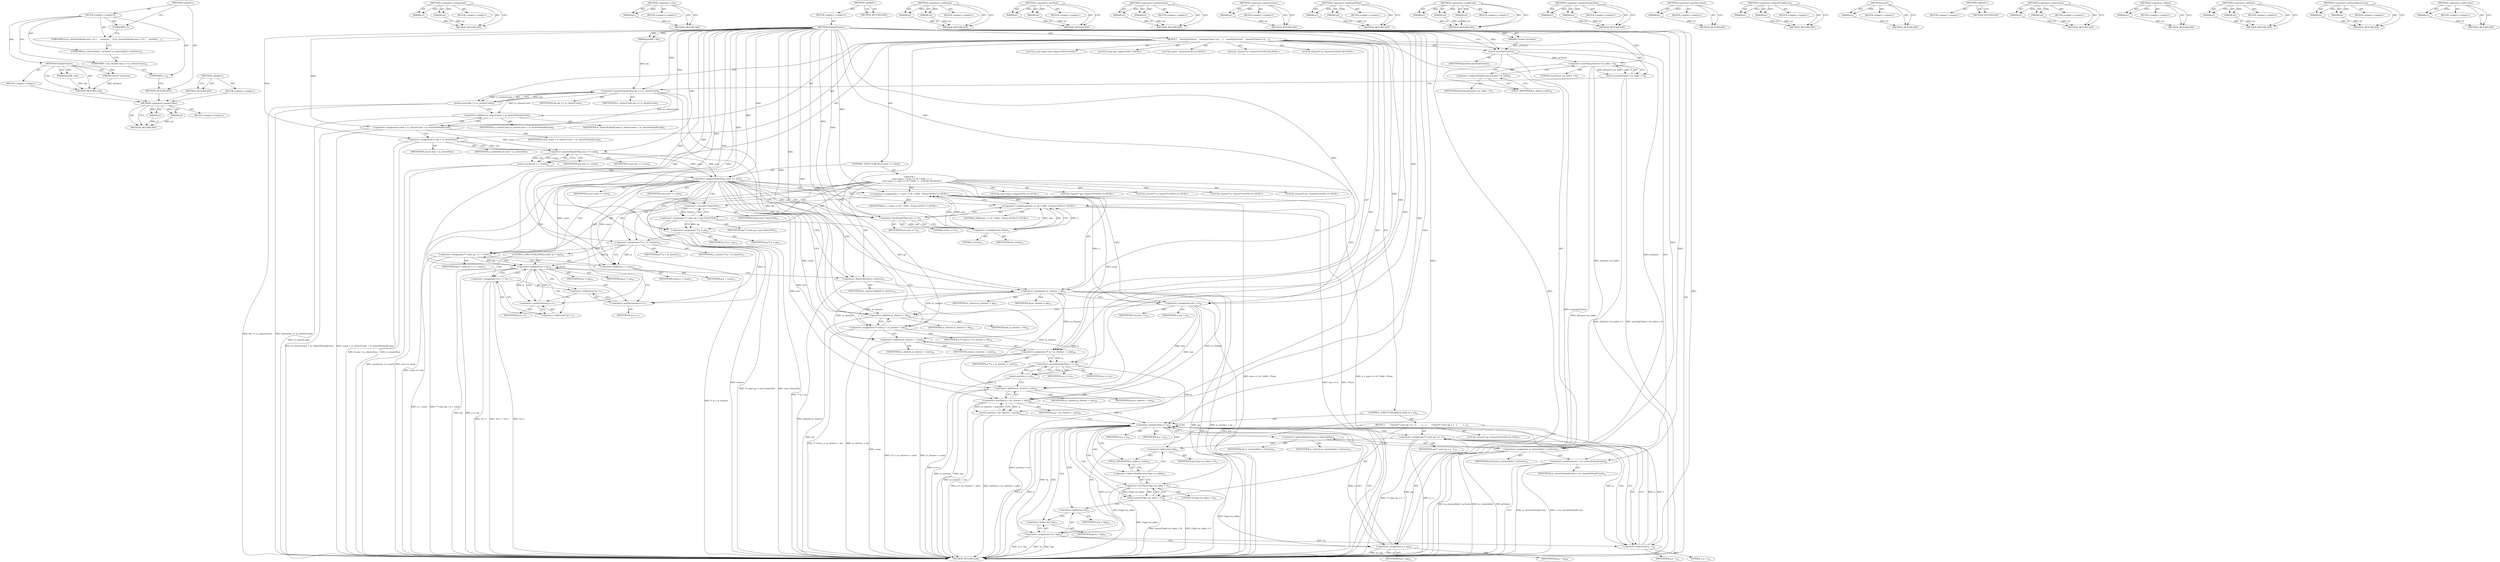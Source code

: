 digraph "&lt;global&gt;" {
vulnerable_243 [label=<(METHOD,&lt;operator&gt;.greaterThan)>];
vulnerable_244 [label=<(PARAM,p1)>];
vulnerable_245 [label=<(PARAM,p2)>];
vulnerable_246 [label=<(BLOCK,&lt;empty&gt;,&lt;empty&gt;)>];
vulnerable_247 [label=<(METHOD_RETURN,ANY)>];
vulnerable_196 [label=<(METHOD,&lt;operator&gt;.assignment)>];
vulnerable_197 [label=<(PARAM,p1)>];
vulnerable_198 [label=<(PARAM,p2)>];
vulnerable_199 [label=<(BLOCK,&lt;empty&gt;,&lt;empty&gt;)>];
vulnerable_200 [label=<(METHOD_RETURN,ANY)>];
vulnerable_222 [label=<(METHOD,&lt;operator&gt;.new)>];
vulnerable_223 [label=<(PARAM,p1)>];
vulnerable_224 [label=<(BLOCK,&lt;empty&gt;,&lt;empty&gt;)>];
vulnerable_225 [label=<(METHOD_RETURN,ANY)>];
vulnerable_6 [label=<(METHOD,&lt;global&gt;)<SUB>1</SUB>>];
vulnerable_7 [label=<(BLOCK,&lt;empty&gt;,&lt;empty&gt;)<SUB>1</SUB>>];
vulnerable_8 [label=<(METHOD,PreloadCluster)<SUB>1</SUB>>];
vulnerable_9 [label=<(PARAM,Cluster* pCluster)<SUB>1</SUB>>];
vulnerable_10 [label=<(PARAM,ptrdiff_t idx)<SUB>1</SUB>>];
vulnerable_11 [label=<(BLOCK,{
    assert(pCluster);
    assert(pCluster-&gt;m_...,{
    assert(pCluster);
    assert(pCluster-&gt;m_...)<SUB>2</SUB>>];
vulnerable_12 [label=<(assert,assert(pCluster))<SUB>3</SUB>>];
vulnerable_13 [label=<(IDENTIFIER,pCluster,assert(pCluster))<SUB>3</SUB>>];
vulnerable_14 [label=<(assert,assert(pCluster-&gt;m_index &lt; 0))<SUB>4</SUB>>];
vulnerable_15 [label=<(&lt;operator&gt;.lessThan,pCluster-&gt;m_index &lt; 0)<SUB>4</SUB>>];
vulnerable_16 [label=<(&lt;operator&gt;.indirectFieldAccess,pCluster-&gt;m_index)<SUB>4</SUB>>];
vulnerable_17 [label=<(IDENTIFIER,pCluster,pCluster-&gt;m_index &lt; 0)<SUB>4</SUB>>];
vulnerable_18 [label=<(FIELD_IDENTIFIER,m_index,m_index)<SUB>4</SUB>>];
vulnerable_19 [label=<(LITERAL,0,pCluster-&gt;m_index &lt; 0)<SUB>4</SUB>>];
vulnerable_20 [label=<(assert,assert(idx &gt;= m_clusterCount))<SUB>5</SUB>>];
vulnerable_21 [label=<(&lt;operator&gt;.greaterEqualsThan,idx &gt;= m_clusterCount)<SUB>5</SUB>>];
vulnerable_22 [label=<(IDENTIFIER,idx,idx &gt;= m_clusterCount)<SUB>5</SUB>>];
vulnerable_23 [label=<(IDENTIFIER,m_clusterCount,idx &gt;= m_clusterCount)<SUB>5</SUB>>];
vulnerable_24 [label="<(LOCAL,const long count: long)<SUB>6</SUB>>"];
vulnerable_25 [label=<(&lt;operator&gt;.assignment,count = m_clusterCount + m_clusterPreloadCount)<SUB>6</SUB>>];
vulnerable_26 [label=<(IDENTIFIER,count,count = m_clusterCount + m_clusterPreloadCount)<SUB>6</SUB>>];
vulnerable_27 [label=<(&lt;operator&gt;.addition,m_clusterCount + m_clusterPreloadCount)<SUB>6</SUB>>];
vulnerable_28 [label=<(IDENTIFIER,m_clusterCount,m_clusterCount + m_clusterPreloadCount)<SUB>6</SUB>>];
vulnerable_29 [label=<(IDENTIFIER,m_clusterPreloadCount,m_clusterCount + m_clusterPreloadCount)<SUB>6</SUB>>];
vulnerable_30 [label="<(LOCAL,long size: long)<SUB>7</SUB>>"];
vulnerable_31 [label=<(&lt;operator&gt;.assignment,&amp; size = m_clusterSize)<SUB>7</SUB>>];
vulnerable_32 [label=<(IDENTIFIER,size,&amp; size = m_clusterSize)<SUB>7</SUB>>];
vulnerable_33 [label=<(IDENTIFIER,m_clusterSize,&amp; size = m_clusterSize)<SUB>7</SUB>>];
vulnerable_34 [label=<(assert,assert(size &gt;= count))<SUB>8</SUB>>];
vulnerable_35 [label=<(&lt;operator&gt;.greaterEqualsThan,size &gt;= count)<SUB>8</SUB>>];
vulnerable_36 [label=<(IDENTIFIER,size,size &gt;= count)<SUB>8</SUB>>];
vulnerable_37 [label=<(IDENTIFIER,count,size &gt;= count)<SUB>8</SUB>>];
vulnerable_38 [label=<(CONTROL_STRUCTURE,IF,if (count &gt;= size))<SUB>9</SUB>>];
vulnerable_39 [label=<(&lt;operator&gt;.greaterEqualsThan,count &gt;= size)<SUB>9</SUB>>];
vulnerable_40 [label=<(IDENTIFIER,count,count &gt;= size)<SUB>9</SUB>>];
vulnerable_41 [label=<(IDENTIFIER,size,count &gt;= size)<SUB>9</SUB>>];
vulnerable_42 [label="<(BLOCK,{
        const long n = (size &lt;= 0) ? 2048 : 2...,{
        const long n = (size &lt;= 0) ? 2048 : 2...)<SUB>10</SUB>>"];
vulnerable_43 [label="<(LOCAL,const long n: long)<SUB>11</SUB>>"];
vulnerable_44 [label="<(&lt;operator&gt;.assignment,n = (size &lt;= 0) ? 2048 : 2*size)<SUB>11</SUB>>"];
vulnerable_45 [label="<(IDENTIFIER,n,n = (size &lt;= 0) ? 2048 : 2*size)<SUB>11</SUB>>"];
vulnerable_46 [label="<(&lt;operator&gt;.conditional,(size &lt;= 0) ? 2048 : 2*size)<SUB>11</SUB>>"];
vulnerable_47 [label=<(&lt;operator&gt;.lessEqualsThan,size &lt;= 0)<SUB>11</SUB>>];
vulnerable_48 [label=<(IDENTIFIER,size,size &lt;= 0)<SUB>11</SUB>>];
vulnerable_49 [label=<(LITERAL,0,size &lt;= 0)<SUB>11</SUB>>];
vulnerable_50 [label="<(LITERAL,2048,(size &lt;= 0) ? 2048 : 2*size)<SUB>11</SUB>>"];
vulnerable_51 [label=<(&lt;operator&gt;.multiplication,2*size)<SUB>11</SUB>>];
vulnerable_52 [label=<(LITERAL,2,2*size)<SUB>11</SUB>>];
vulnerable_53 [label=<(IDENTIFIER,size,2*size)<SUB>11</SUB>>];
vulnerable_54 [label="<(LOCAL,Cluster** qq: Cluster**)<SUB>12</SUB>>"];
vulnerable_55 [label=<(&lt;operator&gt;.assignment,** const qq = new Cluster*[n])<SUB>12</SUB>>];
vulnerable_56 [label=<(IDENTIFIER,qq,** const qq = new Cluster*[n])<SUB>12</SUB>>];
vulnerable_57 [label=<(&lt;operator&gt;.new,new Cluster*[n])<SUB>12</SUB>>];
vulnerable_58 [label=<(IDENTIFIER,Cluster,new Cluster*[n])<SUB>12</SUB>>];
vulnerable_59 [label="<(LOCAL,Cluster** q: Cluster**)<SUB>13</SUB>>"];
vulnerable_60 [label=<(&lt;operator&gt;.assignment,** q = qq)<SUB>13</SUB>>];
vulnerable_61 [label=<(IDENTIFIER,q,** q = qq)<SUB>13</SUB>>];
vulnerable_62 [label=<(IDENTIFIER,qq,** q = qq)<SUB>13</SUB>>];
vulnerable_63 [label="<(LOCAL,Cluster** p: Cluster**)<SUB>14</SUB>>"];
vulnerable_64 [label=<(&lt;operator&gt;.assignment,** p = m_clusters)<SUB>14</SUB>>];
vulnerable_65 [label=<(IDENTIFIER,p,** p = m_clusters)<SUB>14</SUB>>];
vulnerable_66 [label=<(IDENTIFIER,m_clusters,** p = m_clusters)<SUB>14</SUB>>];
vulnerable_67 [label="<(LOCAL,Cluster** pp: Cluster**)<SUB>15</SUB>>"];
vulnerable_68 [label=<(&lt;operator&gt;.assignment,** const pp = p + count)<SUB>15</SUB>>];
vulnerable_69 [label=<(IDENTIFIER,pp,** const pp = p + count)<SUB>15</SUB>>];
vulnerable_70 [label=<(&lt;operator&gt;.addition,p + count)<SUB>15</SUB>>];
vulnerable_71 [label=<(IDENTIFIER,p,p + count)<SUB>15</SUB>>];
vulnerable_72 [label=<(IDENTIFIER,count,p + count)<SUB>15</SUB>>];
vulnerable_73 [label=<(CONTROL_STRUCTURE,WHILE,while (p != pp))<SUB>16</SUB>>];
vulnerable_74 [label=<(&lt;operator&gt;.notEquals,p != pp)<SUB>16</SUB>>];
vulnerable_75 [label=<(IDENTIFIER,p,p != pp)<SUB>16</SUB>>];
vulnerable_76 [label=<(IDENTIFIER,pp,p != pp)<SUB>16</SUB>>];
vulnerable_77 [label=<(&lt;operator&gt;.assignment,*q++ = *p++)<SUB>17</SUB>>];
vulnerable_78 [label=<(&lt;operator&gt;.indirection,*q++)<SUB>17</SUB>>];
vulnerable_79 [label=<(&lt;operator&gt;.postIncrement,q++)<SUB>17</SUB>>];
vulnerable_80 [label=<(IDENTIFIER,q,q++)<SUB>17</SUB>>];
vulnerable_81 [label=<(&lt;operator&gt;.indirection,*p++)<SUB>17</SUB>>];
vulnerable_82 [label=<(&lt;operator&gt;.postIncrement,p++)<SUB>17</SUB>>];
vulnerable_83 [label=<(IDENTIFIER,p,p++)<SUB>17</SUB>>];
vulnerable_84 [label=<(&lt;operator&gt;.delete,delete[] m_clusters)<SUB>18</SUB>>];
vulnerable_85 [label=<(IDENTIFIER,m_clusters,delete[] m_clusters)<SUB>18</SUB>>];
vulnerable_86 [label=<(&lt;operator&gt;.assignment,m_clusters = qq)<SUB>19</SUB>>];
vulnerable_87 [label=<(IDENTIFIER,m_clusters,m_clusters = qq)<SUB>19</SUB>>];
vulnerable_88 [label=<(IDENTIFIER,qq,m_clusters = qq)<SUB>19</SUB>>];
vulnerable_89 [label=<(&lt;operator&gt;.assignment,size = n)<SUB>20</SUB>>];
vulnerable_90 [label=<(IDENTIFIER,size,size = n)<SUB>20</SUB>>];
vulnerable_91 [label=<(IDENTIFIER,n,size = n)<SUB>20</SUB>>];
vulnerable_92 [label="<(LOCAL,assert : assert)<SUB>22</SUB>>"];
vulnerable_93 [label="<(LOCAL,Cluster** p: Cluster**)<SUB>24</SUB>>"];
vulnerable_94 [label=<(&lt;operator&gt;.assignment,** const p = m_clusters + idx)<SUB>24</SUB>>];
vulnerable_95 [label=<(IDENTIFIER,p,** const p = m_clusters + idx)<SUB>24</SUB>>];
vulnerable_96 [label=<(&lt;operator&gt;.addition,m_clusters + idx)<SUB>24</SUB>>];
vulnerable_97 [label=<(IDENTIFIER,m_clusters,m_clusters + idx)<SUB>24</SUB>>];
vulnerable_98 [label=<(IDENTIFIER,idx,m_clusters + idx)<SUB>24</SUB>>];
vulnerable_99 [label="<(LOCAL,Cluster** q: Cluster**)<SUB>26</SUB>>"];
vulnerable_100 [label=<(&lt;operator&gt;.assignment,** q = m_clusters + count)<SUB>26</SUB>>];
vulnerable_101 [label=<(IDENTIFIER,q,** q = m_clusters + count)<SUB>26</SUB>>];
vulnerable_102 [label=<(&lt;operator&gt;.addition,m_clusters + count)<SUB>26</SUB>>];
vulnerable_103 [label=<(IDENTIFIER,m_clusters,m_clusters + count)<SUB>26</SUB>>];
vulnerable_104 [label=<(IDENTIFIER,count,m_clusters + count)<SUB>26</SUB>>];
vulnerable_105 [label=<(assert,assert(q &gt;= p))<SUB>27</SUB>>];
vulnerable_106 [label=<(&lt;operator&gt;.greaterEqualsThan,q &gt;= p)<SUB>27</SUB>>];
vulnerable_107 [label=<(IDENTIFIER,q,q &gt;= p)<SUB>27</SUB>>];
vulnerable_108 [label=<(IDENTIFIER,p,q &gt;= p)<SUB>27</SUB>>];
vulnerable_109 [label=<(assert,assert(q &lt; (m_clusters + size)))<SUB>28</SUB>>];
vulnerable_110 [label=<(&lt;operator&gt;.lessThan,q &lt; (m_clusters + size))<SUB>28</SUB>>];
vulnerable_111 [label=<(IDENTIFIER,q,q &lt; (m_clusters + size))<SUB>28</SUB>>];
vulnerable_112 [label=<(&lt;operator&gt;.addition,m_clusters + size)<SUB>28</SUB>>];
vulnerable_113 [label=<(IDENTIFIER,m_clusters,m_clusters + size)<SUB>28</SUB>>];
vulnerable_114 [label=<(IDENTIFIER,size,m_clusters + size)<SUB>28</SUB>>];
vulnerable_115 [label=<(CONTROL_STRUCTURE,WHILE,while (q &gt; p))<SUB>30</SUB>>];
vulnerable_116 [label=<(&lt;operator&gt;.greaterThan,q &gt; p)<SUB>30</SUB>>];
vulnerable_117 [label=<(IDENTIFIER,q,q &gt; p)<SUB>30</SUB>>];
vulnerable_118 [label=<(IDENTIFIER,p,q &gt; p)<SUB>30</SUB>>];
vulnerable_119 [label=<(BLOCK,{
        Cluster** const qq = q - 1;
        a...,{
        Cluster** const qq = q - 1;
        a...)<SUB>31</SUB>>];
vulnerable_120 [label="<(LOCAL,Cluster** qq: Cluster**)<SUB>32</SUB>>"];
vulnerable_121 [label=<(&lt;operator&gt;.assignment,** const qq = q - 1)<SUB>32</SUB>>];
vulnerable_122 [label=<(IDENTIFIER,qq,** const qq = q - 1)<SUB>32</SUB>>];
vulnerable_123 [label=<(&lt;operator&gt;.subtraction,q - 1)<SUB>32</SUB>>];
vulnerable_124 [label=<(IDENTIFIER,q,q - 1)<SUB>32</SUB>>];
vulnerable_125 [label=<(LITERAL,1,q - 1)<SUB>32</SUB>>];
vulnerable_126 [label=<(assert,assert((*qq)-&gt;m_index &lt; 0))<SUB>33</SUB>>];
vulnerable_127 [label=<(&lt;operator&gt;.lessThan,(*qq)-&gt;m_index &lt; 0)<SUB>33</SUB>>];
vulnerable_128 [label=<(&lt;operator&gt;.indirectFieldAccess,(*qq)-&gt;m_index)<SUB>33</SUB>>];
vulnerable_129 [label=<(&lt;operator&gt;.indirection,*qq)<SUB>33</SUB>>];
vulnerable_130 [label=<(IDENTIFIER,qq,(*qq)-&gt;m_index &lt; 0)<SUB>33</SUB>>];
vulnerable_131 [label=<(FIELD_IDENTIFIER,m_index,m_index)<SUB>33</SUB>>];
vulnerable_132 [label=<(LITERAL,0,(*qq)-&gt;m_index &lt; 0)<SUB>33</SUB>>];
vulnerable_133 [label=<(&lt;operator&gt;.assignment,*q = *qq)<SUB>35</SUB>>];
vulnerable_134 [label=<(&lt;operator&gt;.indirection,*q)<SUB>35</SUB>>];
vulnerable_135 [label=<(IDENTIFIER,q,*q = *qq)<SUB>35</SUB>>];
vulnerable_136 [label=<(&lt;operator&gt;.indirection,*qq)<SUB>35</SUB>>];
vulnerable_137 [label=<(IDENTIFIER,qq,*q = *qq)<SUB>35</SUB>>];
vulnerable_138 [label=<(&lt;operator&gt;.assignment,q = qq)<SUB>36</SUB>>];
vulnerable_139 [label=<(IDENTIFIER,q,q = qq)<SUB>36</SUB>>];
vulnerable_140 [label=<(IDENTIFIER,qq,q = qq)<SUB>36</SUB>>];
vulnerable_141 [label=<(&lt;operator&gt;.assignment,m_clusters[idx] = pCluster)<SUB>39</SUB>>];
vulnerable_142 [label=<(&lt;operator&gt;.indirectIndexAccess,m_clusters[idx])<SUB>39</SUB>>];
vulnerable_143 [label=<(IDENTIFIER,m_clusters,m_clusters[idx] = pCluster)<SUB>39</SUB>>];
vulnerable_144 [label=<(IDENTIFIER,idx,m_clusters[idx] = pCluster)<SUB>39</SUB>>];
vulnerable_145 [label=<(IDENTIFIER,pCluster,m_clusters[idx] = pCluster)<SUB>39</SUB>>];
vulnerable_146 [label=<(&lt;operator&gt;.preIncrement,++m_clusterPreloadCount)<SUB>40</SUB>>];
vulnerable_147 [label=<(IDENTIFIER,m_clusterPreloadCount,++m_clusterPreloadCount)<SUB>40</SUB>>];
vulnerable_148 [label=<(METHOD_RETURN,void)<SUB>1</SUB>>];
vulnerable_150 [label=<(METHOD_RETURN,ANY)<SUB>1</SUB>>];
vulnerable_226 [label=<(METHOD,&lt;operator&gt;.notEquals)>];
vulnerable_227 [label=<(PARAM,p1)>];
vulnerable_228 [label=<(PARAM,p2)>];
vulnerable_229 [label=<(BLOCK,&lt;empty&gt;,&lt;empty&gt;)>];
vulnerable_230 [label=<(METHOD_RETURN,ANY)>];
vulnerable_181 [label=<(METHOD,&lt;operator&gt;.lessThan)>];
vulnerable_182 [label=<(PARAM,p1)>];
vulnerable_183 [label=<(PARAM,p2)>];
vulnerable_184 [label=<(BLOCK,&lt;empty&gt;,&lt;empty&gt;)>];
vulnerable_185 [label=<(METHOD_RETURN,ANY)>];
vulnerable_217 [label=<(METHOD,&lt;operator&gt;.multiplication)>];
vulnerable_218 [label=<(PARAM,p1)>];
vulnerable_219 [label=<(PARAM,p2)>];
vulnerable_220 [label=<(BLOCK,&lt;empty&gt;,&lt;empty&gt;)>];
vulnerable_221 [label=<(METHOD_RETURN,ANY)>];
vulnerable_258 [label=<(METHOD,&lt;operator&gt;.preIncrement)>];
vulnerable_259 [label=<(PARAM,p1)>];
vulnerable_260 [label=<(BLOCK,&lt;empty&gt;,&lt;empty&gt;)>];
vulnerable_261 [label=<(METHOD_RETURN,ANY)>];
vulnerable_212 [label=<(METHOD,&lt;operator&gt;.lessEqualsThan)>];
vulnerable_213 [label=<(PARAM,p1)>];
vulnerable_214 [label=<(PARAM,p2)>];
vulnerable_215 [label=<(BLOCK,&lt;empty&gt;,&lt;empty&gt;)>];
vulnerable_216 [label=<(METHOD_RETURN,ANY)>];
vulnerable_206 [label=<(METHOD,&lt;operator&gt;.conditional)>];
vulnerable_207 [label=<(PARAM,p1)>];
vulnerable_208 [label=<(PARAM,p2)>];
vulnerable_209 [label=<(PARAM,p3)>];
vulnerable_210 [label=<(BLOCK,&lt;empty&gt;,&lt;empty&gt;)>];
vulnerable_211 [label=<(METHOD_RETURN,ANY)>];
vulnerable_191 [label=<(METHOD,&lt;operator&gt;.greaterEqualsThan)>];
vulnerable_192 [label=<(PARAM,p1)>];
vulnerable_193 [label=<(PARAM,p2)>];
vulnerable_194 [label=<(BLOCK,&lt;empty&gt;,&lt;empty&gt;)>];
vulnerable_195 [label=<(METHOD_RETURN,ANY)>];
vulnerable_235 [label=<(METHOD,&lt;operator&gt;.postIncrement)>];
vulnerable_236 [label=<(PARAM,p1)>];
vulnerable_237 [label=<(BLOCK,&lt;empty&gt;,&lt;empty&gt;)>];
vulnerable_238 [label=<(METHOD_RETURN,ANY)>];
vulnerable_186 [label=<(METHOD,&lt;operator&gt;.indirectFieldAccess)>];
vulnerable_187 [label=<(PARAM,p1)>];
vulnerable_188 [label=<(PARAM,p2)>];
vulnerable_189 [label=<(BLOCK,&lt;empty&gt;,&lt;empty&gt;)>];
vulnerable_190 [label=<(METHOD_RETURN,ANY)>];
vulnerable_177 [label=<(METHOD,assert)>];
vulnerable_178 [label=<(PARAM,p1)>];
vulnerable_179 [label=<(BLOCK,&lt;empty&gt;,&lt;empty&gt;)>];
vulnerable_180 [label=<(METHOD_RETURN,ANY)>];
vulnerable_171 [label=<(METHOD,&lt;global&gt;)<SUB>1</SUB>>];
vulnerable_172 [label=<(BLOCK,&lt;empty&gt;,&lt;empty&gt;)>];
vulnerable_173 [label=<(METHOD_RETURN,ANY)>];
vulnerable_248 [label=<(METHOD,&lt;operator&gt;.subtraction)>];
vulnerable_249 [label=<(PARAM,p1)>];
vulnerable_250 [label=<(PARAM,p2)>];
vulnerable_251 [label=<(BLOCK,&lt;empty&gt;,&lt;empty&gt;)>];
vulnerable_252 [label=<(METHOD_RETURN,ANY)>];
vulnerable_239 [label=<(METHOD,&lt;operator&gt;.delete)>];
vulnerable_240 [label=<(PARAM,p1)>];
vulnerable_241 [label=<(BLOCK,&lt;empty&gt;,&lt;empty&gt;)>];
vulnerable_242 [label=<(METHOD_RETURN,ANY)>];
vulnerable_201 [label=<(METHOD,&lt;operator&gt;.addition)>];
vulnerable_202 [label=<(PARAM,p1)>];
vulnerable_203 [label=<(PARAM,p2)>];
vulnerable_204 [label=<(BLOCK,&lt;empty&gt;,&lt;empty&gt;)>];
vulnerable_205 [label=<(METHOD_RETURN,ANY)>];
vulnerable_253 [label=<(METHOD,&lt;operator&gt;.indirectIndexAccess)>];
vulnerable_254 [label=<(PARAM,p1)>];
vulnerable_255 [label=<(PARAM,p2)>];
vulnerable_256 [label=<(BLOCK,&lt;empty&gt;,&lt;empty&gt;)>];
vulnerable_257 [label=<(METHOD_RETURN,ANY)>];
vulnerable_231 [label=<(METHOD,&lt;operator&gt;.indirection)>];
vulnerable_232 [label=<(PARAM,p1)>];
vulnerable_233 [label=<(BLOCK,&lt;empty&gt;,&lt;empty&gt;)>];
vulnerable_234 [label=<(METHOD_RETURN,ANY)>];
fixed_6 [label=<(METHOD,&lt;global&gt;)<SUB>1</SUB>>];
fixed_7 [label=<(BLOCK,&lt;empty&gt;,&lt;empty&gt;)<SUB>1</SUB>>];
fixed_8 [label=<(METHOD,PreloadCluster)<SUB>1</SUB>>];
fixed_9 [label=<(PARAM,Cluster* pCluster)<SUB>1</SUB>>];
fixed_10 [label=<(PARAM,ptrdiff_t idx)<SUB>1</SUB>>];
fixed_11 [label=<(BLOCK,&lt;empty&gt;,&lt;empty&gt;)>];
fixed_12 [label=<(METHOD_RETURN,void)<SUB>1</SUB>>];
fixed_14 [label=<(UNKNOWN,),))<SUB>1</SUB>>];
fixed_15 [label=<(UNKNOWN,if (m_clusterPreloadCount &gt; 0) {
     assert(m_...,if (m_clusterPreloadCount &gt; 0) {
     assert(m_...)<SUB>2</SUB>>];
fixed_16 [label=<(UNKNOWN,m_clusters[idx] = pCluster;,m_clusters[idx] = pCluster;)<SUB>24</SUB>>];
fixed_17 [label=<(UNKNOWN,++m_clusterCount;,++m_clusterCount;)<SUB>25</SUB>>];
fixed_18 [label=<(UNKNOWN,},})<SUB>26</SUB>>];
fixed_19 [label=<(METHOD_RETURN,ANY)<SUB>1</SUB>>];
fixed_30 [label=<(METHOD,&lt;global&gt;)<SUB>1</SUB>>];
fixed_31 [label=<(BLOCK,&lt;empty&gt;,&lt;empty&gt;)>];
fixed_32 [label=<(METHOD_RETURN,ANY)>];
vulnerable_243 -> vulnerable_244  [key=0, label="AST: "];
vulnerable_243 -> vulnerable_244  [key=1, label="DDG: "];
vulnerable_243 -> vulnerable_246  [key=0, label="AST: "];
vulnerable_243 -> vulnerable_245  [key=0, label="AST: "];
vulnerable_243 -> vulnerable_245  [key=1, label="DDG: "];
vulnerable_243 -> vulnerable_247  [key=0, label="AST: "];
vulnerable_243 -> vulnerable_247  [key=1, label="CFG: "];
vulnerable_244 -> vulnerable_247  [key=0, label="DDG: p1"];
vulnerable_245 -> vulnerable_247  [key=0, label="DDG: p2"];
vulnerable_196 -> vulnerable_197  [key=0, label="AST: "];
vulnerable_196 -> vulnerable_197  [key=1, label="DDG: "];
vulnerable_196 -> vulnerable_199  [key=0, label="AST: "];
vulnerable_196 -> vulnerable_198  [key=0, label="AST: "];
vulnerable_196 -> vulnerable_198  [key=1, label="DDG: "];
vulnerable_196 -> vulnerable_200  [key=0, label="AST: "];
vulnerable_196 -> vulnerable_200  [key=1, label="CFG: "];
vulnerable_197 -> vulnerable_200  [key=0, label="DDG: p1"];
vulnerable_198 -> vulnerable_200  [key=0, label="DDG: p2"];
vulnerable_222 -> vulnerable_223  [key=0, label="AST: "];
vulnerable_222 -> vulnerable_223  [key=1, label="DDG: "];
vulnerable_222 -> vulnerable_224  [key=0, label="AST: "];
vulnerable_222 -> vulnerable_225  [key=0, label="AST: "];
vulnerable_222 -> vulnerable_225  [key=1, label="CFG: "];
vulnerable_223 -> vulnerable_225  [key=0, label="DDG: p1"];
vulnerable_6 -> vulnerable_7  [key=0, label="AST: "];
vulnerable_6 -> vulnerable_150  [key=0, label="AST: "];
vulnerable_6 -> vulnerable_150  [key=1, label="CFG: "];
vulnerable_7 -> vulnerable_8  [key=0, label="AST: "];
vulnerable_8 -> vulnerable_9  [key=0, label="AST: "];
vulnerable_8 -> vulnerable_9  [key=1, label="DDG: "];
vulnerable_8 -> vulnerable_10  [key=0, label="AST: "];
vulnerable_8 -> vulnerable_10  [key=1, label="DDG: "];
vulnerable_8 -> vulnerable_11  [key=0, label="AST: "];
vulnerable_8 -> vulnerable_148  [key=0, label="AST: "];
vulnerable_8 -> vulnerable_12  [key=0, label="CFG: "];
vulnerable_8 -> vulnerable_12  [key=1, label="DDG: "];
vulnerable_8 -> vulnerable_25  [key=0, label="DDG: "];
vulnerable_8 -> vulnerable_31  [key=0, label="DDG: "];
vulnerable_8 -> vulnerable_94  [key=0, label="DDG: "];
vulnerable_8 -> vulnerable_100  [key=0, label="DDG: "];
vulnerable_8 -> vulnerable_141  [key=0, label="DDG: "];
vulnerable_8 -> vulnerable_146  [key=0, label="DDG: "];
vulnerable_8 -> vulnerable_15  [key=0, label="DDG: "];
vulnerable_8 -> vulnerable_21  [key=0, label="DDG: "];
vulnerable_8 -> vulnerable_27  [key=0, label="DDG: "];
vulnerable_8 -> vulnerable_35  [key=0, label="DDG: "];
vulnerable_8 -> vulnerable_39  [key=0, label="DDG: "];
vulnerable_8 -> vulnerable_44  [key=0, label="DDG: "];
vulnerable_8 -> vulnerable_60  [key=0, label="DDG: "];
vulnerable_8 -> vulnerable_64  [key=0, label="DDG: "];
vulnerable_8 -> vulnerable_68  [key=0, label="DDG: "];
vulnerable_8 -> vulnerable_86  [key=0, label="DDG: "];
vulnerable_8 -> vulnerable_89  [key=0, label="DDG: "];
vulnerable_8 -> vulnerable_96  [key=0, label="DDG: "];
vulnerable_8 -> vulnerable_102  [key=0, label="DDG: "];
vulnerable_8 -> vulnerable_106  [key=0, label="DDG: "];
vulnerable_8 -> vulnerable_110  [key=0, label="DDG: "];
vulnerable_8 -> vulnerable_116  [key=0, label="DDG: "];
vulnerable_8 -> vulnerable_138  [key=0, label="DDG: "];
vulnerable_8 -> vulnerable_84  [key=0, label="DDG: "];
vulnerable_8 -> vulnerable_112  [key=0, label="DDG: "];
vulnerable_8 -> vulnerable_46  [key=0, label="DDG: "];
vulnerable_8 -> vulnerable_57  [key=0, label="DDG: "];
vulnerable_8 -> vulnerable_70  [key=0, label="DDG: "];
vulnerable_8 -> vulnerable_74  [key=0, label="DDG: "];
vulnerable_8 -> vulnerable_123  [key=0, label="DDG: "];
vulnerable_8 -> vulnerable_127  [key=0, label="DDG: "];
vulnerable_8 -> vulnerable_47  [key=0, label="DDG: "];
vulnerable_8 -> vulnerable_51  [key=0, label="DDG: "];
vulnerable_8 -> vulnerable_79  [key=0, label="DDG: "];
vulnerable_8 -> vulnerable_82  [key=0, label="DDG: "];
vulnerable_9 -> vulnerable_12  [key=0, label="DDG: pCluster"];
vulnerable_10 -> vulnerable_21  [key=0, label="DDG: idx"];
vulnerable_11 -> vulnerable_12  [key=0, label="AST: "];
vulnerable_11 -> vulnerable_14  [key=0, label="AST: "];
vulnerable_11 -> vulnerable_20  [key=0, label="AST: "];
vulnerable_11 -> vulnerable_24  [key=0, label="AST: "];
vulnerable_11 -> vulnerable_25  [key=0, label="AST: "];
vulnerable_11 -> vulnerable_30  [key=0, label="AST: "];
vulnerable_11 -> vulnerable_31  [key=0, label="AST: "];
vulnerable_11 -> vulnerable_34  [key=0, label="AST: "];
vulnerable_11 -> vulnerable_38  [key=0, label="AST: "];
vulnerable_11 -> vulnerable_92  [key=0, label="AST: "];
vulnerable_11 -> vulnerable_93  [key=0, label="AST: "];
vulnerable_11 -> vulnerable_94  [key=0, label="AST: "];
vulnerable_11 -> vulnerable_99  [key=0, label="AST: "];
vulnerable_11 -> vulnerable_100  [key=0, label="AST: "];
vulnerable_11 -> vulnerable_105  [key=0, label="AST: "];
vulnerable_11 -> vulnerable_109  [key=0, label="AST: "];
vulnerable_11 -> vulnerable_115  [key=0, label="AST: "];
vulnerable_11 -> vulnerable_141  [key=0, label="AST: "];
vulnerable_11 -> vulnerable_146  [key=0, label="AST: "];
vulnerable_12 -> vulnerable_13  [key=0, label="AST: "];
vulnerable_12 -> vulnerable_18  [key=0, label="CFG: "];
vulnerable_12 -> vulnerable_148  [key=0, label="DDG: assert(pCluster)"];
vulnerable_12 -> vulnerable_141  [key=0, label="DDG: pCluster"];
vulnerable_12 -> vulnerable_15  [key=0, label="DDG: pCluster"];
vulnerable_14 -> vulnerable_15  [key=0, label="AST: "];
vulnerable_14 -> vulnerable_21  [key=0, label="CFG: "];
vulnerable_14 -> vulnerable_148  [key=0, label="DDG: pCluster-&gt;m_index &lt; 0"];
vulnerable_14 -> vulnerable_148  [key=1, label="DDG: assert(pCluster-&gt;m_index &lt; 0)"];
vulnerable_15 -> vulnerable_16  [key=0, label="AST: "];
vulnerable_15 -> vulnerable_19  [key=0, label="AST: "];
vulnerable_15 -> vulnerable_14  [key=0, label="CFG: "];
vulnerable_15 -> vulnerable_14  [key=1, label="DDG: pCluster-&gt;m_index"];
vulnerable_15 -> vulnerable_14  [key=2, label="DDG: 0"];
vulnerable_15 -> vulnerable_148  [key=0, label="DDG: pCluster-&gt;m_index"];
vulnerable_15 -> vulnerable_141  [key=0, label="DDG: pCluster-&gt;m_index"];
vulnerable_16 -> vulnerable_17  [key=0, label="AST: "];
vulnerable_16 -> vulnerable_18  [key=0, label="AST: "];
vulnerable_16 -> vulnerable_15  [key=0, label="CFG: "];
vulnerable_18 -> vulnerable_16  [key=0, label="CFG: "];
vulnerable_20 -> vulnerable_21  [key=0, label="AST: "];
vulnerable_20 -> vulnerable_27  [key=0, label="CFG: "];
vulnerable_20 -> vulnerable_148  [key=0, label="DDG: idx &gt;= m_clusterCount"];
vulnerable_20 -> vulnerable_148  [key=1, label="DDG: assert(idx &gt;= m_clusterCount)"];
vulnerable_21 -> vulnerable_22  [key=0, label="AST: "];
vulnerable_21 -> vulnerable_23  [key=0, label="AST: "];
vulnerable_21 -> vulnerable_20  [key=0, label="CFG: "];
vulnerable_21 -> vulnerable_20  [key=1, label="DDG: idx"];
vulnerable_21 -> vulnerable_20  [key=2, label="DDG: m_clusterCount"];
vulnerable_21 -> vulnerable_25  [key=0, label="DDG: m_clusterCount"];
vulnerable_21 -> vulnerable_94  [key=0, label="DDG: idx"];
vulnerable_21 -> vulnerable_27  [key=0, label="DDG: m_clusterCount"];
vulnerable_21 -> vulnerable_96  [key=0, label="DDG: idx"];
vulnerable_25 -> vulnerable_26  [key=0, label="AST: "];
vulnerable_25 -> vulnerable_27  [key=0, label="AST: "];
vulnerable_25 -> vulnerable_31  [key=0, label="CFG: "];
vulnerable_25 -> vulnerable_148  [key=0, label="DDG: m_clusterCount + m_clusterPreloadCount"];
vulnerable_25 -> vulnerable_148  [key=1, label="DDG: count = m_clusterCount + m_clusterPreloadCount"];
vulnerable_25 -> vulnerable_35  [key=0, label="DDG: count"];
vulnerable_27 -> vulnerable_28  [key=0, label="AST: "];
vulnerable_27 -> vulnerable_29  [key=0, label="AST: "];
vulnerable_27 -> vulnerable_25  [key=0, label="CFG: "];
vulnerable_27 -> vulnerable_148  [key=0, label="DDG: m_clusterCount"];
vulnerable_31 -> vulnerable_32  [key=0, label="AST: "];
vulnerable_31 -> vulnerable_33  [key=0, label="AST: "];
vulnerable_31 -> vulnerable_35  [key=0, label="CFG: "];
vulnerable_31 -> vulnerable_35  [key=1, label="DDG: size"];
vulnerable_31 -> vulnerable_148  [key=0, label="DDG: &amp; size = m_clusterSize"];
vulnerable_31 -> vulnerable_148  [key=1, label="DDG: m_clusterSize"];
vulnerable_34 -> vulnerable_35  [key=0, label="AST: "];
vulnerable_34 -> vulnerable_39  [key=0, label="CFG: "];
vulnerable_34 -> vulnerable_148  [key=0, label="DDG: size &gt;= count"];
vulnerable_34 -> vulnerable_148  [key=1, label="DDG: assert(size &gt;= count)"];
vulnerable_35 -> vulnerable_36  [key=0, label="AST: "];
vulnerable_35 -> vulnerable_37  [key=0, label="AST: "];
vulnerable_35 -> vulnerable_34  [key=0, label="CFG: "];
vulnerable_35 -> vulnerable_34  [key=1, label="DDG: size"];
vulnerable_35 -> vulnerable_34  [key=2, label="DDG: count"];
vulnerable_35 -> vulnerable_39  [key=0, label="DDG: count"];
vulnerable_35 -> vulnerable_39  [key=1, label="DDG: size"];
vulnerable_38 -> vulnerable_39  [key=0, label="AST: "];
vulnerable_38 -> vulnerable_42  [key=0, label="AST: "];
vulnerable_39 -> vulnerable_40  [key=0, label="AST: "];
vulnerable_39 -> vulnerable_41  [key=0, label="AST: "];
vulnerable_39 -> vulnerable_47  [key=0, label="CFG: "];
vulnerable_39 -> vulnerable_47  [key=1, label="DDG: size"];
vulnerable_39 -> vulnerable_47  [key=2, label="CDG: "];
vulnerable_39 -> vulnerable_96  [key=0, label="CFG: "];
vulnerable_39 -> vulnerable_148  [key=0, label="DDG: count &gt;= size"];
vulnerable_39 -> vulnerable_100  [key=0, label="DDG: count"];
vulnerable_39 -> vulnerable_68  [key=0, label="DDG: count"];
vulnerable_39 -> vulnerable_68  [key=1, label="CDG: "];
vulnerable_39 -> vulnerable_102  [key=0, label="DDG: count"];
vulnerable_39 -> vulnerable_110  [key=0, label="DDG: size"];
vulnerable_39 -> vulnerable_112  [key=0, label="DDG: size"];
vulnerable_39 -> vulnerable_70  [key=0, label="DDG: count"];
vulnerable_39 -> vulnerable_70  [key=1, label="CDG: "];
vulnerable_39 -> vulnerable_60  [key=0, label="CDG: "];
vulnerable_39 -> vulnerable_64  [key=0, label="CDG: "];
vulnerable_39 -> vulnerable_57  [key=0, label="CDG: "];
vulnerable_39 -> vulnerable_89  [key=0, label="CDG: "];
vulnerable_39 -> vulnerable_46  [key=0, label="CDG: "];
vulnerable_39 -> vulnerable_84  [key=0, label="CDG: "];
vulnerable_39 -> vulnerable_74  [key=0, label="CDG: "];
vulnerable_39 -> vulnerable_44  [key=0, label="CDG: "];
vulnerable_39 -> vulnerable_55  [key=0, label="CDG: "];
vulnerable_39 -> vulnerable_86  [key=0, label="CDG: "];
vulnerable_42 -> vulnerable_43  [key=0, label="AST: "];
vulnerable_42 -> vulnerable_44  [key=0, label="AST: "];
vulnerable_42 -> vulnerable_54  [key=0, label="AST: "];
vulnerable_42 -> vulnerable_55  [key=0, label="AST: "];
vulnerable_42 -> vulnerable_59  [key=0, label="AST: "];
vulnerable_42 -> vulnerable_60  [key=0, label="AST: "];
vulnerable_42 -> vulnerable_63  [key=0, label="AST: "];
vulnerable_42 -> vulnerable_64  [key=0, label="AST: "];
vulnerable_42 -> vulnerable_67  [key=0, label="AST: "];
vulnerable_42 -> vulnerable_68  [key=0, label="AST: "];
vulnerable_42 -> vulnerable_73  [key=0, label="AST: "];
vulnerable_42 -> vulnerable_84  [key=0, label="AST: "];
vulnerable_42 -> vulnerable_86  [key=0, label="AST: "];
vulnerable_42 -> vulnerable_89  [key=0, label="AST: "];
vulnerable_44 -> vulnerable_45  [key=0, label="AST: "];
vulnerable_44 -> vulnerable_46  [key=0, label="AST: "];
vulnerable_44 -> vulnerable_57  [key=0, label="CFG: "];
vulnerable_44 -> vulnerable_148  [key=0, label="DDG: (size &lt;= 0) ? 2048 : 2*size"];
vulnerable_44 -> vulnerable_148  [key=1, label="DDG: n = (size &lt;= 0) ? 2048 : 2*size"];
vulnerable_44 -> vulnerable_89  [key=0, label="DDG: n"];
vulnerable_46 -> vulnerable_47  [key=0, label="AST: "];
vulnerable_46 -> vulnerable_50  [key=0, label="AST: "];
vulnerable_46 -> vulnerable_51  [key=0, label="AST: "];
vulnerable_46 -> vulnerable_44  [key=0, label="CFG: "];
vulnerable_46 -> vulnerable_148  [key=0, label="DDG: size &lt;= 0"];
vulnerable_46 -> vulnerable_148  [key=1, label="DDG: 2*size"];
vulnerable_47 -> vulnerable_48  [key=0, label="AST: "];
vulnerable_47 -> vulnerable_49  [key=0, label="AST: "];
vulnerable_47 -> vulnerable_46  [key=0, label="CFG: "];
vulnerable_47 -> vulnerable_51  [key=0, label="CFG: "];
vulnerable_47 -> vulnerable_51  [key=1, label="DDG: size"];
vulnerable_47 -> vulnerable_51  [key=2, label="CDG: "];
vulnerable_51 -> vulnerable_52  [key=0, label="AST: "];
vulnerable_51 -> vulnerable_53  [key=0, label="AST: "];
vulnerable_51 -> vulnerable_46  [key=0, label="CFG: "];
vulnerable_51 -> vulnerable_46  [key=1, label="DDG: 2"];
vulnerable_51 -> vulnerable_46  [key=2, label="DDG: size"];
vulnerable_51 -> vulnerable_44  [key=0, label="DDG: 2"];
vulnerable_51 -> vulnerable_44  [key=1, label="DDG: size"];
vulnerable_55 -> vulnerable_56  [key=0, label="AST: "];
vulnerable_55 -> vulnerable_57  [key=0, label="AST: "];
vulnerable_55 -> vulnerable_60  [key=0, label="CFG: "];
vulnerable_55 -> vulnerable_60  [key=1, label="DDG: qq"];
vulnerable_55 -> vulnerable_148  [key=0, label="DDG: new Cluster*[n]"];
vulnerable_55 -> vulnerable_148  [key=1, label="DDG: ** const qq = new Cluster*[n]"];
vulnerable_55 -> vulnerable_86  [key=0, label="DDG: qq"];
vulnerable_57 -> vulnerable_58  [key=0, label="AST: "];
vulnerable_57 -> vulnerable_55  [key=0, label="CFG: "];
vulnerable_57 -> vulnerable_55  [key=1, label="DDG: Cluster"];
vulnerable_57 -> vulnerable_148  [key=0, label="DDG: Cluster"];
vulnerable_60 -> vulnerable_61  [key=0, label="AST: "];
vulnerable_60 -> vulnerable_62  [key=0, label="AST: "];
vulnerable_60 -> vulnerable_64  [key=0, label="CFG: "];
vulnerable_60 -> vulnerable_148  [key=0, label="DDG: ** q = qq"];
vulnerable_60 -> vulnerable_79  [key=0, label="DDG: q"];
vulnerable_64 -> vulnerable_65  [key=0, label="AST: "];
vulnerable_64 -> vulnerable_66  [key=0, label="AST: "];
vulnerable_64 -> vulnerable_70  [key=0, label="CFG: "];
vulnerable_64 -> vulnerable_70  [key=1, label="DDG: p"];
vulnerable_64 -> vulnerable_148  [key=0, label="DDG: ** p = m_clusters"];
vulnerable_64 -> vulnerable_68  [key=0, label="DDG: p"];
vulnerable_64 -> vulnerable_74  [key=0, label="DDG: p"];
vulnerable_68 -> vulnerable_69  [key=0, label="AST: "];
vulnerable_68 -> vulnerable_70  [key=0, label="AST: "];
vulnerable_68 -> vulnerable_74  [key=0, label="CFG: "];
vulnerable_68 -> vulnerable_74  [key=1, label="DDG: pp"];
vulnerable_68 -> vulnerable_148  [key=0, label="DDG: p + count"];
vulnerable_68 -> vulnerable_148  [key=1, label="DDG: ** const pp = p + count"];
vulnerable_70 -> vulnerable_71  [key=0, label="AST: "];
vulnerable_70 -> vulnerable_72  [key=0, label="AST: "];
vulnerable_70 -> vulnerable_68  [key=0, label="CFG: "];
vulnerable_73 -> vulnerable_74  [key=0, label="AST: "];
vulnerable_73 -> vulnerable_77  [key=0, label="AST: "];
vulnerable_74 -> vulnerable_75  [key=0, label="AST: "];
vulnerable_74 -> vulnerable_76  [key=0, label="AST: "];
vulnerable_74 -> vulnerable_79  [key=0, label="CFG: "];
vulnerable_74 -> vulnerable_79  [key=1, label="CDG: "];
vulnerable_74 -> vulnerable_84  [key=0, label="CFG: "];
vulnerable_74 -> vulnerable_148  [key=0, label="DDG: pp"];
vulnerable_74 -> vulnerable_148  [key=1, label="DDG: p != pp"];
vulnerable_74 -> vulnerable_82  [key=0, label="DDG: p"];
vulnerable_74 -> vulnerable_82  [key=1, label="CDG: "];
vulnerable_74 -> vulnerable_77  [key=0, label="CDG: "];
vulnerable_74 -> vulnerable_81  [key=0, label="CDG: "];
vulnerable_74 -> vulnerable_74  [key=0, label="CDG: "];
vulnerable_74 -> vulnerable_78  [key=0, label="CDG: "];
vulnerable_77 -> vulnerable_78  [key=0, label="AST: "];
vulnerable_77 -> vulnerable_81  [key=0, label="AST: "];
vulnerable_77 -> vulnerable_74  [key=0, label="CFG: "];
vulnerable_77 -> vulnerable_148  [key=0, label="DDG: *q++"];
vulnerable_77 -> vulnerable_148  [key=1, label="DDG: *p++"];
vulnerable_77 -> vulnerable_148  [key=2, label="DDG: *q++ = *p++"];
vulnerable_78 -> vulnerable_79  [key=0, label="AST: "];
vulnerable_78 -> vulnerable_82  [key=0, label="CFG: "];
vulnerable_79 -> vulnerable_80  [key=0, label="AST: "];
vulnerable_79 -> vulnerable_78  [key=0, label="CFG: "];
vulnerable_81 -> vulnerable_82  [key=0, label="AST: "];
vulnerable_81 -> vulnerable_77  [key=0, label="CFG: "];
vulnerable_82 -> vulnerable_83  [key=0, label="AST: "];
vulnerable_82 -> vulnerable_81  [key=0, label="CFG: "];
vulnerable_82 -> vulnerable_74  [key=0, label="DDG: p"];
vulnerable_84 -> vulnerable_85  [key=0, label="AST: "];
vulnerable_84 -> vulnerable_86  [key=0, label="CFG: "];
vulnerable_84 -> vulnerable_148  [key=0, label="DDG: delete[] m_clusters"];
vulnerable_86 -> vulnerable_87  [key=0, label="AST: "];
vulnerable_86 -> vulnerable_88  [key=0, label="AST: "];
vulnerable_86 -> vulnerable_89  [key=0, label="CFG: "];
vulnerable_86 -> vulnerable_148  [key=0, label="DDG: qq"];
vulnerable_86 -> vulnerable_148  [key=1, label="DDG: m_clusters = qq"];
vulnerable_86 -> vulnerable_94  [key=0, label="DDG: m_clusters"];
vulnerable_86 -> vulnerable_100  [key=0, label="DDG: m_clusters"];
vulnerable_86 -> vulnerable_96  [key=0, label="DDG: m_clusters"];
vulnerable_86 -> vulnerable_102  [key=0, label="DDG: m_clusters"];
vulnerable_86 -> vulnerable_110  [key=0, label="DDG: m_clusters"];
vulnerable_86 -> vulnerable_112  [key=0, label="DDG: m_clusters"];
vulnerable_89 -> vulnerable_90  [key=0, label="AST: "];
vulnerable_89 -> vulnerable_91  [key=0, label="AST: "];
vulnerable_89 -> vulnerable_96  [key=0, label="CFG: "];
vulnerable_89 -> vulnerable_148  [key=0, label="DDG: n"];
vulnerable_89 -> vulnerable_148  [key=1, label="DDG: size = n"];
vulnerable_89 -> vulnerable_110  [key=0, label="DDG: size"];
vulnerable_89 -> vulnerable_112  [key=0, label="DDG: size"];
vulnerable_94 -> vulnerable_95  [key=0, label="AST: "];
vulnerable_94 -> vulnerable_96  [key=0, label="AST: "];
vulnerable_94 -> vulnerable_102  [key=0, label="CFG: "];
vulnerable_94 -> vulnerable_148  [key=0, label="DDG: m_clusters + idx"];
vulnerable_94 -> vulnerable_148  [key=1, label="DDG: ** const p = m_clusters + idx"];
vulnerable_94 -> vulnerable_106  [key=0, label="DDG: p"];
vulnerable_96 -> vulnerable_97  [key=0, label="AST: "];
vulnerable_96 -> vulnerable_98  [key=0, label="AST: "];
vulnerable_96 -> vulnerable_94  [key=0, label="CFG: "];
vulnerable_96 -> vulnerable_148  [key=0, label="DDG: idx"];
vulnerable_100 -> vulnerable_101  [key=0, label="AST: "];
vulnerable_100 -> vulnerable_102  [key=0, label="AST: "];
vulnerable_100 -> vulnerable_106  [key=0, label="CFG: "];
vulnerable_100 -> vulnerable_106  [key=1, label="DDG: q"];
vulnerable_100 -> vulnerable_148  [key=0, label="DDG: m_clusters + count"];
vulnerable_100 -> vulnerable_148  [key=1, label="DDG: ** q = m_clusters + count"];
vulnerable_102 -> vulnerable_103  [key=0, label="AST: "];
vulnerable_102 -> vulnerable_104  [key=0, label="AST: "];
vulnerable_102 -> vulnerable_100  [key=0, label="CFG: "];
vulnerable_102 -> vulnerable_148  [key=0, label="DDG: count"];
vulnerable_105 -> vulnerable_106  [key=0, label="AST: "];
vulnerable_105 -> vulnerable_112  [key=0, label="CFG: "];
vulnerable_105 -> vulnerable_148  [key=0, label="DDG: q &gt;= p"];
vulnerable_105 -> vulnerable_148  [key=1, label="DDG: assert(q &gt;= p)"];
vulnerable_106 -> vulnerable_107  [key=0, label="AST: "];
vulnerable_106 -> vulnerable_108  [key=0, label="AST: "];
vulnerable_106 -> vulnerable_105  [key=0, label="CFG: "];
vulnerable_106 -> vulnerable_105  [key=1, label="DDG: q"];
vulnerable_106 -> vulnerable_105  [key=2, label="DDG: p"];
vulnerable_106 -> vulnerable_110  [key=0, label="DDG: q"];
vulnerable_106 -> vulnerable_116  [key=0, label="DDG: p"];
vulnerable_109 -> vulnerable_110  [key=0, label="AST: "];
vulnerable_109 -> vulnerable_116  [key=0, label="CFG: "];
vulnerable_109 -> vulnerable_148  [key=0, label="DDG: q &lt; (m_clusters + size)"];
vulnerable_109 -> vulnerable_148  [key=1, label="DDG: assert(q &lt; (m_clusters + size))"];
vulnerable_110 -> vulnerable_111  [key=0, label="AST: "];
vulnerable_110 -> vulnerable_112  [key=0, label="AST: "];
vulnerable_110 -> vulnerable_109  [key=0, label="CFG: "];
vulnerable_110 -> vulnerable_109  [key=1, label="DDG: q"];
vulnerable_110 -> vulnerable_109  [key=2, label="DDG: m_clusters + size"];
vulnerable_110 -> vulnerable_148  [key=0, label="DDG: m_clusters + size"];
vulnerable_110 -> vulnerable_116  [key=0, label="DDG: q"];
vulnerable_112 -> vulnerable_113  [key=0, label="AST: "];
vulnerable_112 -> vulnerable_114  [key=0, label="AST: "];
vulnerable_112 -> vulnerable_110  [key=0, label="CFG: "];
vulnerable_112 -> vulnerable_148  [key=0, label="DDG: m_clusters"];
vulnerable_112 -> vulnerable_148  [key=1, label="DDG: size"];
vulnerable_115 -> vulnerable_116  [key=0, label="AST: "];
vulnerable_115 -> vulnerable_119  [key=0, label="AST: "];
vulnerable_116 -> vulnerable_117  [key=0, label="AST: "];
vulnerable_116 -> vulnerable_118  [key=0, label="AST: "];
vulnerable_116 -> vulnerable_123  [key=0, label="CFG: "];
vulnerable_116 -> vulnerable_123  [key=1, label="DDG: q"];
vulnerable_116 -> vulnerable_123  [key=2, label="CDG: "];
vulnerable_116 -> vulnerable_142  [key=0, label="CFG: "];
vulnerable_116 -> vulnerable_148  [key=0, label="DDG: q"];
vulnerable_116 -> vulnerable_148  [key=1, label="DDG: p"];
vulnerable_116 -> vulnerable_148  [key=2, label="DDG: q &gt; p"];
vulnerable_116 -> vulnerable_136  [key=0, label="CDG: "];
vulnerable_116 -> vulnerable_116  [key=0, label="CDG: "];
vulnerable_116 -> vulnerable_128  [key=0, label="CDG: "];
vulnerable_116 -> vulnerable_131  [key=0, label="CDG: "];
vulnerable_116 -> vulnerable_121  [key=0, label="CDG: "];
vulnerable_116 -> vulnerable_129  [key=0, label="CDG: "];
vulnerable_116 -> vulnerable_134  [key=0, label="CDG: "];
vulnerable_116 -> vulnerable_138  [key=0, label="CDG: "];
vulnerable_116 -> vulnerable_126  [key=0, label="CDG: "];
vulnerable_116 -> vulnerable_127  [key=0, label="CDG: "];
vulnerable_116 -> vulnerable_133  [key=0, label="CDG: "];
vulnerable_119 -> vulnerable_120  [key=0, label="AST: "];
vulnerable_119 -> vulnerable_121  [key=0, label="AST: "];
vulnerable_119 -> vulnerable_126  [key=0, label="AST: "];
vulnerable_119 -> vulnerable_133  [key=0, label="AST: "];
vulnerable_119 -> vulnerable_138  [key=0, label="AST: "];
vulnerable_121 -> vulnerable_122  [key=0, label="AST: "];
vulnerable_121 -> vulnerable_123  [key=0, label="AST: "];
vulnerable_121 -> vulnerable_129  [key=0, label="CFG: "];
vulnerable_121 -> vulnerable_148  [key=0, label="DDG: q - 1"];
vulnerable_121 -> vulnerable_148  [key=1, label="DDG: ** const qq = q - 1"];
vulnerable_121 -> vulnerable_138  [key=0, label="DDG: qq"];
vulnerable_123 -> vulnerable_124  [key=0, label="AST: "];
vulnerable_123 -> vulnerable_125  [key=0, label="AST: "];
vulnerable_123 -> vulnerable_121  [key=0, label="CFG: "];
vulnerable_123 -> vulnerable_121  [key=1, label="DDG: q"];
vulnerable_123 -> vulnerable_121  [key=2, label="DDG: 1"];
vulnerable_126 -> vulnerable_127  [key=0, label="AST: "];
vulnerable_126 -> vulnerable_134  [key=0, label="CFG: "];
vulnerable_126 -> vulnerable_148  [key=0, label="DDG: (*qq)-&gt;m_index &lt; 0"];
vulnerable_126 -> vulnerable_148  [key=1, label="DDG: assert((*qq)-&gt;m_index &lt; 0)"];
vulnerable_127 -> vulnerable_128  [key=0, label="AST: "];
vulnerable_127 -> vulnerable_132  [key=0, label="AST: "];
vulnerable_127 -> vulnerable_126  [key=0, label="CFG: "];
vulnerable_127 -> vulnerable_126  [key=1, label="DDG: (*qq)-&gt;m_index"];
vulnerable_127 -> vulnerable_126  [key=2, label="DDG: 0"];
vulnerable_127 -> vulnerable_148  [key=0, label="DDG: (*qq)-&gt;m_index"];
vulnerable_127 -> vulnerable_133  [key=0, label="DDG: (*qq)-&gt;m_index"];
vulnerable_127 -> vulnerable_138  [key=0, label="DDG: (*qq)-&gt;m_index"];
vulnerable_128 -> vulnerable_129  [key=0, label="AST: "];
vulnerable_128 -> vulnerable_131  [key=0, label="AST: "];
vulnerable_128 -> vulnerable_127  [key=0, label="CFG: "];
vulnerable_129 -> vulnerable_130  [key=0, label="AST: "];
vulnerable_129 -> vulnerable_131  [key=0, label="CFG: "];
vulnerable_131 -> vulnerable_128  [key=0, label="CFG: "];
vulnerable_133 -> vulnerable_134  [key=0, label="AST: "];
vulnerable_133 -> vulnerable_136  [key=0, label="AST: "];
vulnerable_133 -> vulnerable_138  [key=0, label="CFG: "];
vulnerable_133 -> vulnerable_148  [key=0, label="DDG: *q"];
vulnerable_133 -> vulnerable_148  [key=1, label="DDG: *qq"];
vulnerable_133 -> vulnerable_148  [key=2, label="DDG: *q = *qq"];
vulnerable_133 -> vulnerable_116  [key=0, label="DDG: *q"];
vulnerable_133 -> vulnerable_123  [key=0, label="DDG: *q"];
vulnerable_134 -> vulnerable_135  [key=0, label="AST: "];
vulnerable_134 -> vulnerable_136  [key=0, label="CFG: "];
vulnerable_136 -> vulnerable_137  [key=0, label="AST: "];
vulnerable_136 -> vulnerable_133  [key=0, label="CFG: "];
vulnerable_138 -> vulnerable_139  [key=0, label="AST: "];
vulnerable_138 -> vulnerable_140  [key=0, label="AST: "];
vulnerable_138 -> vulnerable_116  [key=0, label="CFG: "];
vulnerable_138 -> vulnerable_116  [key=1, label="DDG: q"];
vulnerable_138 -> vulnerable_148  [key=0, label="DDG: qq"];
vulnerable_138 -> vulnerable_148  [key=1, label="DDG: q = qq"];
vulnerable_141 -> vulnerable_142  [key=0, label="AST: "];
vulnerable_141 -> vulnerable_145  [key=0, label="AST: "];
vulnerable_141 -> vulnerable_146  [key=0, label="CFG: "];
vulnerable_141 -> vulnerable_148  [key=0, label="DDG: m_clusters[idx]"];
vulnerable_141 -> vulnerable_148  [key=1, label="DDG: pCluster"];
vulnerable_141 -> vulnerable_148  [key=2, label="DDG: m_clusters[idx] = pCluster"];
vulnerable_142 -> vulnerable_143  [key=0, label="AST: "];
vulnerable_142 -> vulnerable_144  [key=0, label="AST: "];
vulnerable_142 -> vulnerable_141  [key=0, label="CFG: "];
vulnerable_146 -> vulnerable_147  [key=0, label="AST: "];
vulnerable_146 -> vulnerable_148  [key=0, label="CFG: "];
vulnerable_146 -> vulnerable_148  [key=1, label="DDG: m_clusterPreloadCount"];
vulnerable_146 -> vulnerable_148  [key=2, label="DDG: ++m_clusterPreloadCount"];
vulnerable_226 -> vulnerable_227  [key=0, label="AST: "];
vulnerable_226 -> vulnerable_227  [key=1, label="DDG: "];
vulnerable_226 -> vulnerable_229  [key=0, label="AST: "];
vulnerable_226 -> vulnerable_228  [key=0, label="AST: "];
vulnerable_226 -> vulnerable_228  [key=1, label="DDG: "];
vulnerable_226 -> vulnerable_230  [key=0, label="AST: "];
vulnerable_226 -> vulnerable_230  [key=1, label="CFG: "];
vulnerable_227 -> vulnerable_230  [key=0, label="DDG: p1"];
vulnerable_228 -> vulnerable_230  [key=0, label="DDG: p2"];
vulnerable_181 -> vulnerable_182  [key=0, label="AST: "];
vulnerable_181 -> vulnerable_182  [key=1, label="DDG: "];
vulnerable_181 -> vulnerable_184  [key=0, label="AST: "];
vulnerable_181 -> vulnerable_183  [key=0, label="AST: "];
vulnerable_181 -> vulnerable_183  [key=1, label="DDG: "];
vulnerable_181 -> vulnerable_185  [key=0, label="AST: "];
vulnerable_181 -> vulnerable_185  [key=1, label="CFG: "];
vulnerable_182 -> vulnerable_185  [key=0, label="DDG: p1"];
vulnerable_183 -> vulnerable_185  [key=0, label="DDG: p2"];
vulnerable_217 -> vulnerable_218  [key=0, label="AST: "];
vulnerable_217 -> vulnerable_218  [key=1, label="DDG: "];
vulnerable_217 -> vulnerable_220  [key=0, label="AST: "];
vulnerable_217 -> vulnerable_219  [key=0, label="AST: "];
vulnerable_217 -> vulnerable_219  [key=1, label="DDG: "];
vulnerable_217 -> vulnerable_221  [key=0, label="AST: "];
vulnerable_217 -> vulnerable_221  [key=1, label="CFG: "];
vulnerable_218 -> vulnerable_221  [key=0, label="DDG: p1"];
vulnerable_219 -> vulnerable_221  [key=0, label="DDG: p2"];
vulnerable_258 -> vulnerable_259  [key=0, label="AST: "];
vulnerable_258 -> vulnerable_259  [key=1, label="DDG: "];
vulnerable_258 -> vulnerable_260  [key=0, label="AST: "];
vulnerable_258 -> vulnerable_261  [key=0, label="AST: "];
vulnerable_258 -> vulnerable_261  [key=1, label="CFG: "];
vulnerable_259 -> vulnerable_261  [key=0, label="DDG: p1"];
vulnerable_212 -> vulnerable_213  [key=0, label="AST: "];
vulnerable_212 -> vulnerable_213  [key=1, label="DDG: "];
vulnerable_212 -> vulnerable_215  [key=0, label="AST: "];
vulnerable_212 -> vulnerable_214  [key=0, label="AST: "];
vulnerable_212 -> vulnerable_214  [key=1, label="DDG: "];
vulnerable_212 -> vulnerable_216  [key=0, label="AST: "];
vulnerable_212 -> vulnerable_216  [key=1, label="CFG: "];
vulnerable_213 -> vulnerable_216  [key=0, label="DDG: p1"];
vulnerable_214 -> vulnerable_216  [key=0, label="DDG: p2"];
vulnerable_206 -> vulnerable_207  [key=0, label="AST: "];
vulnerable_206 -> vulnerable_207  [key=1, label="DDG: "];
vulnerable_206 -> vulnerable_210  [key=0, label="AST: "];
vulnerable_206 -> vulnerable_208  [key=0, label="AST: "];
vulnerable_206 -> vulnerable_208  [key=1, label="DDG: "];
vulnerable_206 -> vulnerable_211  [key=0, label="AST: "];
vulnerable_206 -> vulnerable_211  [key=1, label="CFG: "];
vulnerable_206 -> vulnerable_209  [key=0, label="AST: "];
vulnerable_206 -> vulnerable_209  [key=1, label="DDG: "];
vulnerable_207 -> vulnerable_211  [key=0, label="DDG: p1"];
vulnerable_208 -> vulnerable_211  [key=0, label="DDG: p2"];
vulnerable_209 -> vulnerable_211  [key=0, label="DDG: p3"];
vulnerable_191 -> vulnerable_192  [key=0, label="AST: "];
vulnerable_191 -> vulnerable_192  [key=1, label="DDG: "];
vulnerable_191 -> vulnerable_194  [key=0, label="AST: "];
vulnerable_191 -> vulnerable_193  [key=0, label="AST: "];
vulnerable_191 -> vulnerable_193  [key=1, label="DDG: "];
vulnerable_191 -> vulnerable_195  [key=0, label="AST: "];
vulnerable_191 -> vulnerable_195  [key=1, label="CFG: "];
vulnerable_192 -> vulnerable_195  [key=0, label="DDG: p1"];
vulnerable_193 -> vulnerable_195  [key=0, label="DDG: p2"];
vulnerable_235 -> vulnerable_236  [key=0, label="AST: "];
vulnerable_235 -> vulnerable_236  [key=1, label="DDG: "];
vulnerable_235 -> vulnerable_237  [key=0, label="AST: "];
vulnerable_235 -> vulnerable_238  [key=0, label="AST: "];
vulnerable_235 -> vulnerable_238  [key=1, label="CFG: "];
vulnerable_236 -> vulnerable_238  [key=0, label="DDG: p1"];
vulnerable_186 -> vulnerable_187  [key=0, label="AST: "];
vulnerable_186 -> vulnerable_187  [key=1, label="DDG: "];
vulnerable_186 -> vulnerable_189  [key=0, label="AST: "];
vulnerable_186 -> vulnerable_188  [key=0, label="AST: "];
vulnerable_186 -> vulnerable_188  [key=1, label="DDG: "];
vulnerable_186 -> vulnerable_190  [key=0, label="AST: "];
vulnerable_186 -> vulnerable_190  [key=1, label="CFG: "];
vulnerable_187 -> vulnerable_190  [key=0, label="DDG: p1"];
vulnerable_188 -> vulnerable_190  [key=0, label="DDG: p2"];
vulnerable_177 -> vulnerable_178  [key=0, label="AST: "];
vulnerable_177 -> vulnerable_178  [key=1, label="DDG: "];
vulnerable_177 -> vulnerable_179  [key=0, label="AST: "];
vulnerable_177 -> vulnerable_180  [key=0, label="AST: "];
vulnerable_177 -> vulnerable_180  [key=1, label="CFG: "];
vulnerable_178 -> vulnerable_180  [key=0, label="DDG: p1"];
vulnerable_171 -> vulnerable_172  [key=0, label="AST: "];
vulnerable_171 -> vulnerable_173  [key=0, label="AST: "];
vulnerable_171 -> vulnerable_173  [key=1, label="CFG: "];
vulnerable_248 -> vulnerable_249  [key=0, label="AST: "];
vulnerable_248 -> vulnerable_249  [key=1, label="DDG: "];
vulnerable_248 -> vulnerable_251  [key=0, label="AST: "];
vulnerable_248 -> vulnerable_250  [key=0, label="AST: "];
vulnerable_248 -> vulnerable_250  [key=1, label="DDG: "];
vulnerable_248 -> vulnerable_252  [key=0, label="AST: "];
vulnerable_248 -> vulnerable_252  [key=1, label="CFG: "];
vulnerable_249 -> vulnerable_252  [key=0, label="DDG: p1"];
vulnerable_250 -> vulnerable_252  [key=0, label="DDG: p2"];
vulnerable_239 -> vulnerable_240  [key=0, label="AST: "];
vulnerable_239 -> vulnerable_240  [key=1, label="DDG: "];
vulnerable_239 -> vulnerable_241  [key=0, label="AST: "];
vulnerable_239 -> vulnerable_242  [key=0, label="AST: "];
vulnerable_239 -> vulnerable_242  [key=1, label="CFG: "];
vulnerable_240 -> vulnerable_242  [key=0, label="DDG: p1"];
vulnerable_201 -> vulnerable_202  [key=0, label="AST: "];
vulnerable_201 -> vulnerable_202  [key=1, label="DDG: "];
vulnerable_201 -> vulnerable_204  [key=0, label="AST: "];
vulnerable_201 -> vulnerable_203  [key=0, label="AST: "];
vulnerable_201 -> vulnerable_203  [key=1, label="DDG: "];
vulnerable_201 -> vulnerable_205  [key=0, label="AST: "];
vulnerable_201 -> vulnerable_205  [key=1, label="CFG: "];
vulnerable_202 -> vulnerable_205  [key=0, label="DDG: p1"];
vulnerable_203 -> vulnerable_205  [key=0, label="DDG: p2"];
vulnerable_253 -> vulnerable_254  [key=0, label="AST: "];
vulnerable_253 -> vulnerable_254  [key=1, label="DDG: "];
vulnerable_253 -> vulnerable_256  [key=0, label="AST: "];
vulnerable_253 -> vulnerable_255  [key=0, label="AST: "];
vulnerable_253 -> vulnerable_255  [key=1, label="DDG: "];
vulnerable_253 -> vulnerable_257  [key=0, label="AST: "];
vulnerable_253 -> vulnerable_257  [key=1, label="CFG: "];
vulnerable_254 -> vulnerable_257  [key=0, label="DDG: p1"];
vulnerable_255 -> vulnerable_257  [key=0, label="DDG: p2"];
vulnerable_231 -> vulnerable_232  [key=0, label="AST: "];
vulnerable_231 -> vulnerable_232  [key=1, label="DDG: "];
vulnerable_231 -> vulnerable_233  [key=0, label="AST: "];
vulnerable_231 -> vulnerable_234  [key=0, label="AST: "];
vulnerable_231 -> vulnerable_234  [key=1, label="CFG: "];
vulnerable_232 -> vulnerable_234  [key=0, label="DDG: p1"];
fixed_6 -> fixed_7  [key=0, label="AST: "];
fixed_6 -> fixed_19  [key=0, label="AST: "];
fixed_6 -> fixed_14  [key=0, label="CFG: "];
fixed_7 -> fixed_8  [key=0, label="AST: "];
fixed_7 -> fixed_14  [key=0, label="AST: "];
fixed_7 -> fixed_15  [key=0, label="AST: "];
fixed_7 -> fixed_16  [key=0, label="AST: "];
fixed_7 -> fixed_17  [key=0, label="AST: "];
fixed_7 -> fixed_18  [key=0, label="AST: "];
fixed_8 -> fixed_9  [key=0, label="AST: "];
fixed_8 -> fixed_9  [key=1, label="DDG: "];
fixed_8 -> fixed_10  [key=0, label="AST: "];
fixed_8 -> fixed_10  [key=1, label="DDG: "];
fixed_8 -> fixed_11  [key=0, label="AST: "];
fixed_8 -> fixed_12  [key=0, label="AST: "];
fixed_8 -> fixed_12  [key=1, label="CFG: "];
fixed_9 -> fixed_12  [key=0, label="DDG: pCluster"];
fixed_10 -> fixed_12  [key=0, label="DDG: idx"];
fixed_11 -> vulnerable_243  [key=0];
fixed_12 -> vulnerable_243  [key=0];
fixed_14 -> fixed_15  [key=0, label="CFG: "];
fixed_15 -> fixed_16  [key=0, label="CFG: "];
fixed_16 -> fixed_17  [key=0, label="CFG: "];
fixed_17 -> fixed_18  [key=0, label="CFG: "];
fixed_18 -> fixed_19  [key=0, label="CFG: "];
fixed_19 -> vulnerable_243  [key=0];
fixed_30 -> fixed_31  [key=0, label="AST: "];
fixed_30 -> fixed_32  [key=0, label="AST: "];
fixed_30 -> fixed_32  [key=1, label="CFG: "];
fixed_31 -> vulnerable_243  [key=0];
fixed_32 -> vulnerable_243  [key=0];
}
